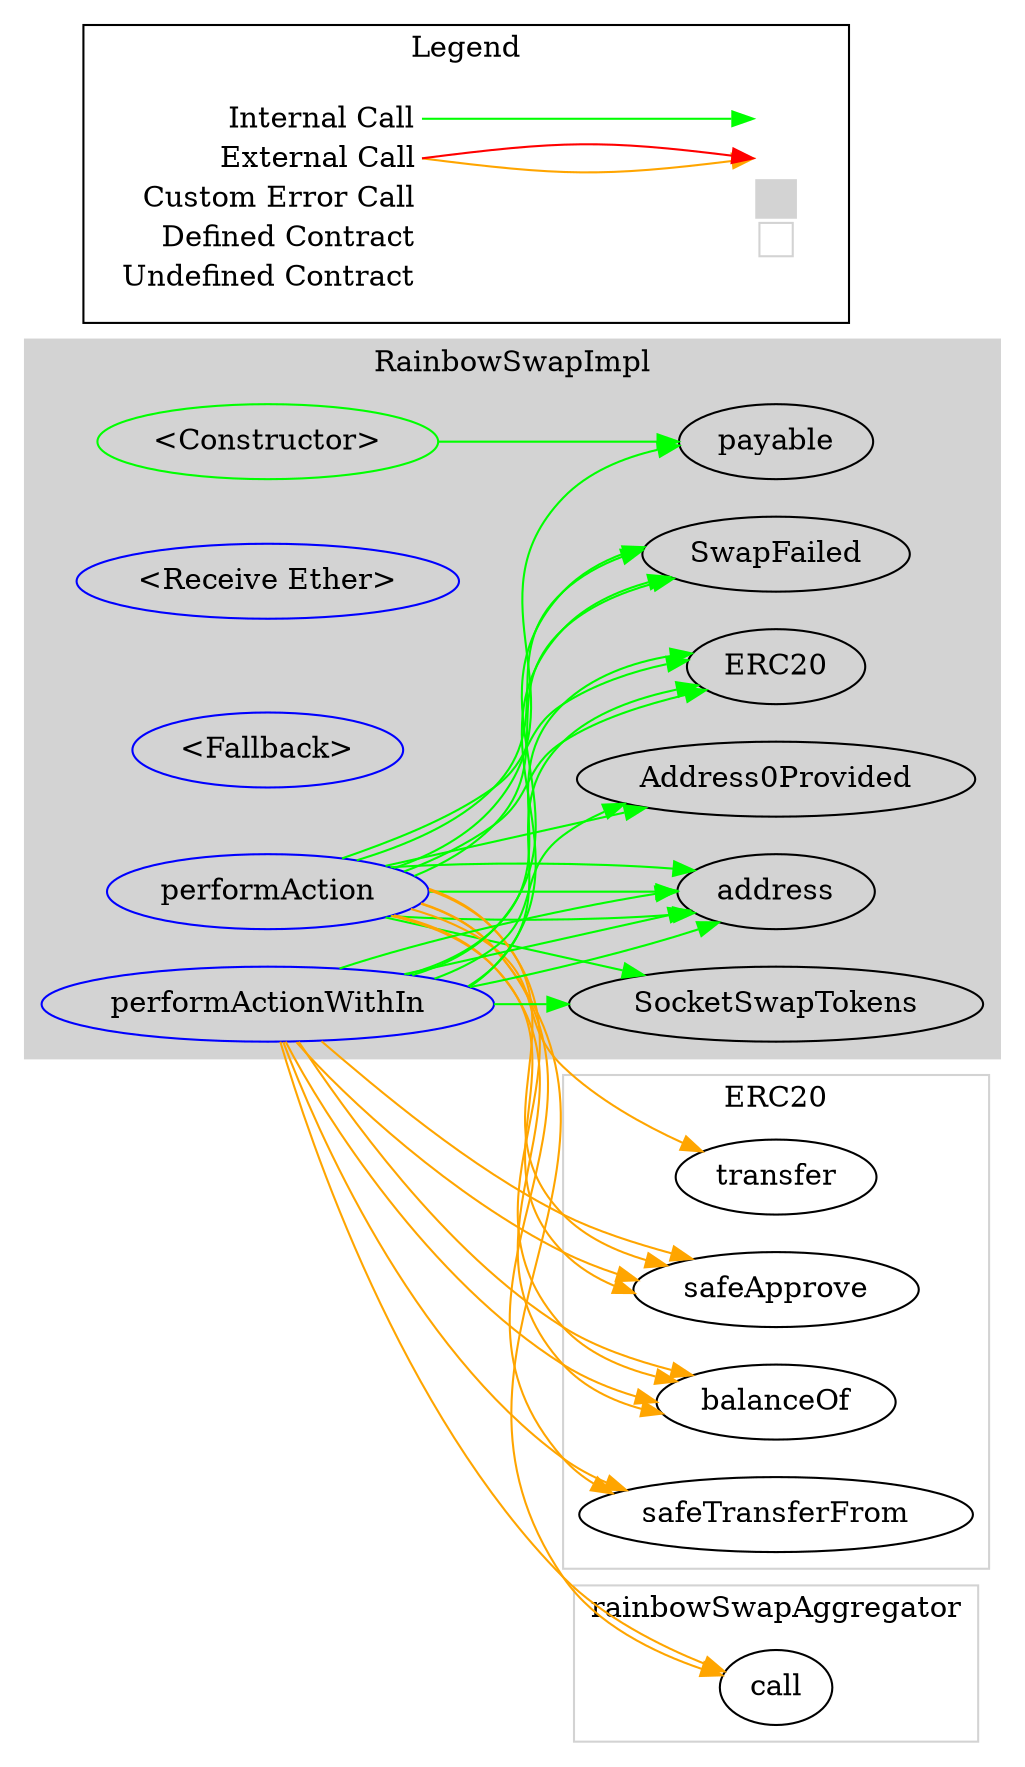 digraph G {
  graph [ ratio = "auto", page = "100", compound =true ];
subgraph "clusterRainbowSwapImpl" {
  graph [ label = "RainbowSwapImpl", color = "lightgray", style = "filled", bgcolor = "lightgray" ];
  "RainbowSwapImpl.<Constructor>" [ label = "<Constructor>", color = "green" ];
  "RainbowSwapImpl.<Receive Ether>" [ label = "<Receive Ether>", color = "blue" ];
  "RainbowSwapImpl.<Fallback>" [ label = "<Fallback>", color = "blue" ];
  "RainbowSwapImpl.performAction" [ label = "performAction", color = "blue" ];
  "RainbowSwapImpl.performActionWithIn" [ label = "performActionWithIn", color = "blue" ];
  "RainbowSwapImpl.payable" [ label = "payable" ];
  "RainbowSwapImpl.address" [ label = "address" ];
  "RainbowSwapImpl.Address0Provided" [ label = "Address0Provided" ];
  "RainbowSwapImpl.ERC20" [ label = "ERC20" ];
  "RainbowSwapImpl.SwapFailed" [ label = "SwapFailed" ];
  "RainbowSwapImpl.SocketSwapTokens" [ label = "SocketSwapTokens" ];
}

subgraph "clusterERC20" {
  graph [ label = "ERC20", color = "lightgray" ];
  "ERC20.balanceOf" [ label = "balanceOf" ];
  "ERC20.safeTransferFrom" [ label = "safeTransferFrom" ];
  "ERC20.safeApprove" [ label = "safeApprove" ];
  "ERC20.transfer" [ label = "transfer" ];
}

subgraph "clusterrainbowSwapAggregator" {
  graph [ label = "rainbowSwapAggregator", color = "lightgray" ];
  "rainbowSwapAggregator.call" [ label = "call" ];
}

  "RainbowSwapImpl.<Constructor>";
  "RainbowSwapImpl.payable";
  "RainbowSwapImpl.performAction";
  "RainbowSwapImpl.address";
  "RainbowSwapImpl.Address0Provided";
  "RainbowSwapImpl.ERC20";
  "ERC20.balanceOf";
  "ERC20.safeTransferFrom";
  "ERC20.safeApprove";
  "rainbowSwapAggregator.call";
  "RainbowSwapImpl.SwapFailed";
  "ERC20.transfer";
  "RainbowSwapImpl.SocketSwapTokens";
  "RainbowSwapImpl.performActionWithIn";
  "RainbowSwapImpl.<Constructor>" -> "RainbowSwapImpl.payable" [ color = "green" ];
  "RainbowSwapImpl.performAction" -> "RainbowSwapImpl.address" [ color = "green" ];
  "RainbowSwapImpl.performAction" -> "RainbowSwapImpl.Address0Provided" [ color = "green" ];
  "RainbowSwapImpl.performAction" -> "RainbowSwapImpl.ERC20" [ color = "green" ];
  "RainbowSwapImpl.performAction" -> "ERC20.balanceOf" [ color = "orange" ];
  "RainbowSwapImpl.performAction" -> "RainbowSwapImpl.address" [ color = "green" ];
  "RainbowSwapImpl.performAction" -> "RainbowSwapImpl.ERC20" [ color = "green" ];
  "RainbowSwapImpl.performAction" -> "ERC20.safeTransferFrom" [ color = "orange" ];
  "RainbowSwapImpl.performAction" -> "ERC20.safeApprove" [ color = "orange" ];
  "RainbowSwapImpl.performAction" -> "rainbowSwapAggregator.call" [ color = "orange" ];
  "RainbowSwapImpl.performAction" -> "RainbowSwapImpl.SwapFailed" [ color = "green" ];
  "RainbowSwapImpl.performAction" -> "ERC20.safeApprove" [ color = "orange" ];
  "RainbowSwapImpl.performAction" -> "RainbowSwapImpl.SwapFailed" [ color = "green" ];
  "RainbowSwapImpl.performAction" -> "ERC20.balanceOf" [ color = "orange" ];
  "RainbowSwapImpl.performAction" -> "RainbowSwapImpl.address" [ color = "green" ];
  "RainbowSwapImpl.performAction" -> "RainbowSwapImpl.payable" [ color = "green" ];
  "RainbowSwapImpl.performAction" -> "ERC20.transfer" [ color = "orange" ];
  "RainbowSwapImpl.performAction" -> "RainbowSwapImpl.SocketSwapTokens" [ color = "green" ];
  "RainbowSwapImpl.performActionWithIn" -> "RainbowSwapImpl.address" [ color = "green" ];
  "RainbowSwapImpl.performActionWithIn" -> "RainbowSwapImpl.Address0Provided" [ color = "green" ];
  "RainbowSwapImpl.performActionWithIn" -> "RainbowSwapImpl.ERC20" [ color = "green" ];
  "RainbowSwapImpl.performActionWithIn" -> "ERC20.balanceOf" [ color = "orange" ];
  "RainbowSwapImpl.performActionWithIn" -> "RainbowSwapImpl.address" [ color = "green" ];
  "RainbowSwapImpl.performActionWithIn" -> "RainbowSwapImpl.ERC20" [ color = "green" ];
  "RainbowSwapImpl.performActionWithIn" -> "ERC20.safeTransferFrom" [ color = "orange" ];
  "RainbowSwapImpl.performActionWithIn" -> "ERC20.safeApprove" [ color = "orange" ];
  "RainbowSwapImpl.performActionWithIn" -> "rainbowSwapAggregator.call" [ color = "orange" ];
  "RainbowSwapImpl.performActionWithIn" -> "RainbowSwapImpl.SwapFailed" [ color = "green" ];
  "RainbowSwapImpl.performActionWithIn" -> "ERC20.safeApprove" [ color = "orange" ];
  "RainbowSwapImpl.performActionWithIn" -> "RainbowSwapImpl.SwapFailed" [ color = "green" ];
  "RainbowSwapImpl.performActionWithIn" -> "ERC20.balanceOf" [ color = "orange" ];
  "RainbowSwapImpl.performActionWithIn" -> "RainbowSwapImpl.address" [ color = "green" ];
  "RainbowSwapImpl.performActionWithIn" -> "RainbowSwapImpl.SocketSwapTokens" [ color = "green" ];


rankdir=LR
node [shape=plaintext]
subgraph cluster_01 { 
label = "Legend";
key [label=<<table border="0" cellpadding="2" cellspacing="0" cellborder="0">
  <tr><td align="right" port="i1">Internal Call</td></tr>
  <tr><td align="right" port="i2">External Call</td></tr>
  <tr><td align="right" port="i2">Custom Error Call</td></tr>
  <tr><td align="right" port="i3">Defined Contract</td></tr>
  <tr><td align="right" port="i4">Undefined Contract</td></tr>
  </table>>]
key2 [label=<<table border="0" cellpadding="2" cellspacing="0" cellborder="0">
  <tr><td port="i1">&nbsp;&nbsp;&nbsp;</td></tr>
  <tr><td port="i2">&nbsp;&nbsp;&nbsp;</td></tr>
  <tr><td port="i3" bgcolor="lightgray">&nbsp;&nbsp;&nbsp;</td></tr>
  <tr><td port="i4">
    <table border="1" cellborder="0" cellspacing="0" cellpadding="7" color="lightgray">
      <tr>
       <td></td>
      </tr>
     </table>
  </td></tr>
  </table>>]
key:i1:e -> key2:i1:w [color="green"]
key:i2:e -> key2:i2:w [color="orange"]
key:i2:e -> key2:i2:w [color="red"]
}
}

